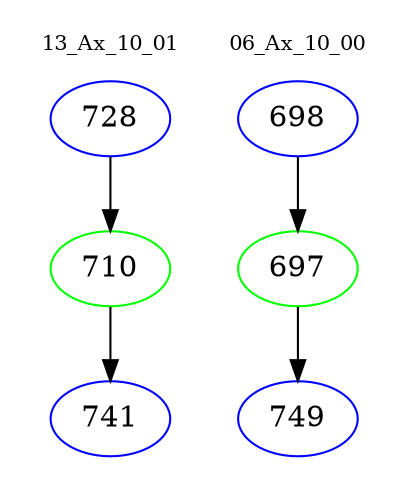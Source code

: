 digraph{
subgraph cluster_0 {
color = white
label = "13_Ax_10_01";
fontsize=10;
T0_728 [label="728", color="blue"]
T0_728 -> T0_710 [color="black"]
T0_710 [label="710", color="green"]
T0_710 -> T0_741 [color="black"]
T0_741 [label="741", color="blue"]
}
subgraph cluster_1 {
color = white
label = "06_Ax_10_00";
fontsize=10;
T1_698 [label="698", color="blue"]
T1_698 -> T1_697 [color="black"]
T1_697 [label="697", color="green"]
T1_697 -> T1_749 [color="black"]
T1_749 [label="749", color="blue"]
}
}
